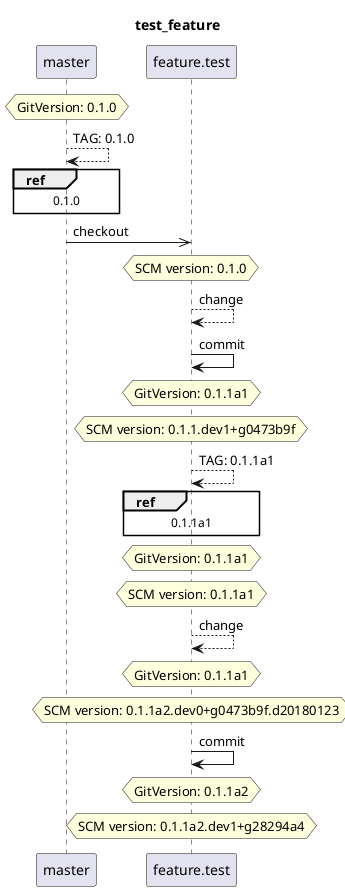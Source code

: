 @startuml
title test_feature
skinparam ParticipantPadding 20
skinparam BoxPadding 10
participant master
hnote over master: GitVersion: 0.1.0
master --> master: TAG: 0.1.0
ref over master: 0.1.0
master ->> feature.test: checkout
hnote over feature.test: SCM version: 0.1.0
feature.test --> feature.test: change
feature.test -> feature.test: commit
hnote over feature.test: GitVersion: 0.1.1a1
hnote over feature.test: SCM version: 0.1.1.dev1+g0473b9f
feature.test --> feature.test: TAG: 0.1.1a1
ref over feature.test: 0.1.1a1
hnote over feature.test: GitVersion: 0.1.1a1
hnote over feature.test: SCM version: 0.1.1a1
feature.test --> feature.test: change
hnote over feature.test: GitVersion: 0.1.1a1
hnote over feature.test: SCM version: 0.1.1a2.dev0+g0473b9f.d20180123
feature.test -> feature.test: commit
hnote over feature.test: GitVersion: 0.1.1a2
hnote over feature.test: SCM version: 0.1.1a2.dev1+g28294a4
@enduml
